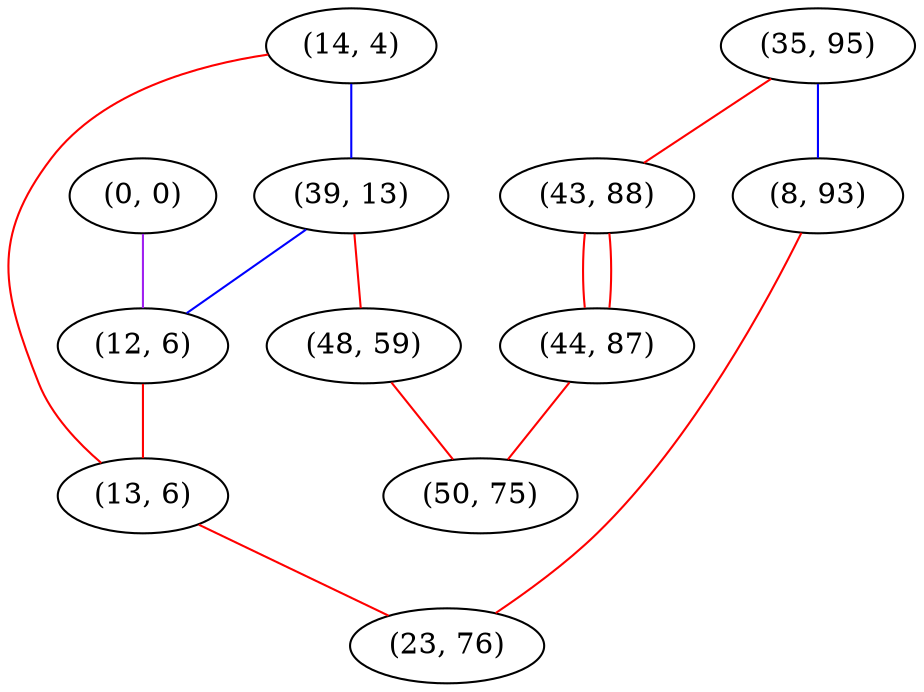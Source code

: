 graph "" {
"(0, 0)";
"(14, 4)";
"(39, 13)";
"(12, 6)";
"(13, 6)";
"(35, 95)";
"(48, 59)";
"(8, 93)";
"(43, 88)";
"(23, 76)";
"(44, 87)";
"(50, 75)";
"(0, 0)" -- "(12, 6)"  [color=purple, key=0, weight=4];
"(14, 4)" -- "(13, 6)"  [color=red, key=0, weight=1];
"(14, 4)" -- "(39, 13)"  [color=blue, key=0, weight=3];
"(39, 13)" -- "(48, 59)"  [color=red, key=0, weight=1];
"(39, 13)" -- "(12, 6)"  [color=blue, key=0, weight=3];
"(12, 6)" -- "(13, 6)"  [color=red, key=0, weight=1];
"(13, 6)" -- "(23, 76)"  [color=red, key=0, weight=1];
"(35, 95)" -- "(43, 88)"  [color=red, key=0, weight=1];
"(35, 95)" -- "(8, 93)"  [color=blue, key=0, weight=3];
"(48, 59)" -- "(50, 75)"  [color=red, key=0, weight=1];
"(8, 93)" -- "(23, 76)"  [color=red, key=0, weight=1];
"(43, 88)" -- "(44, 87)"  [color=red, key=0, weight=1];
"(43, 88)" -- "(44, 87)"  [color=red, key=1, weight=1];
"(44, 87)" -- "(50, 75)"  [color=red, key=0, weight=1];
}
